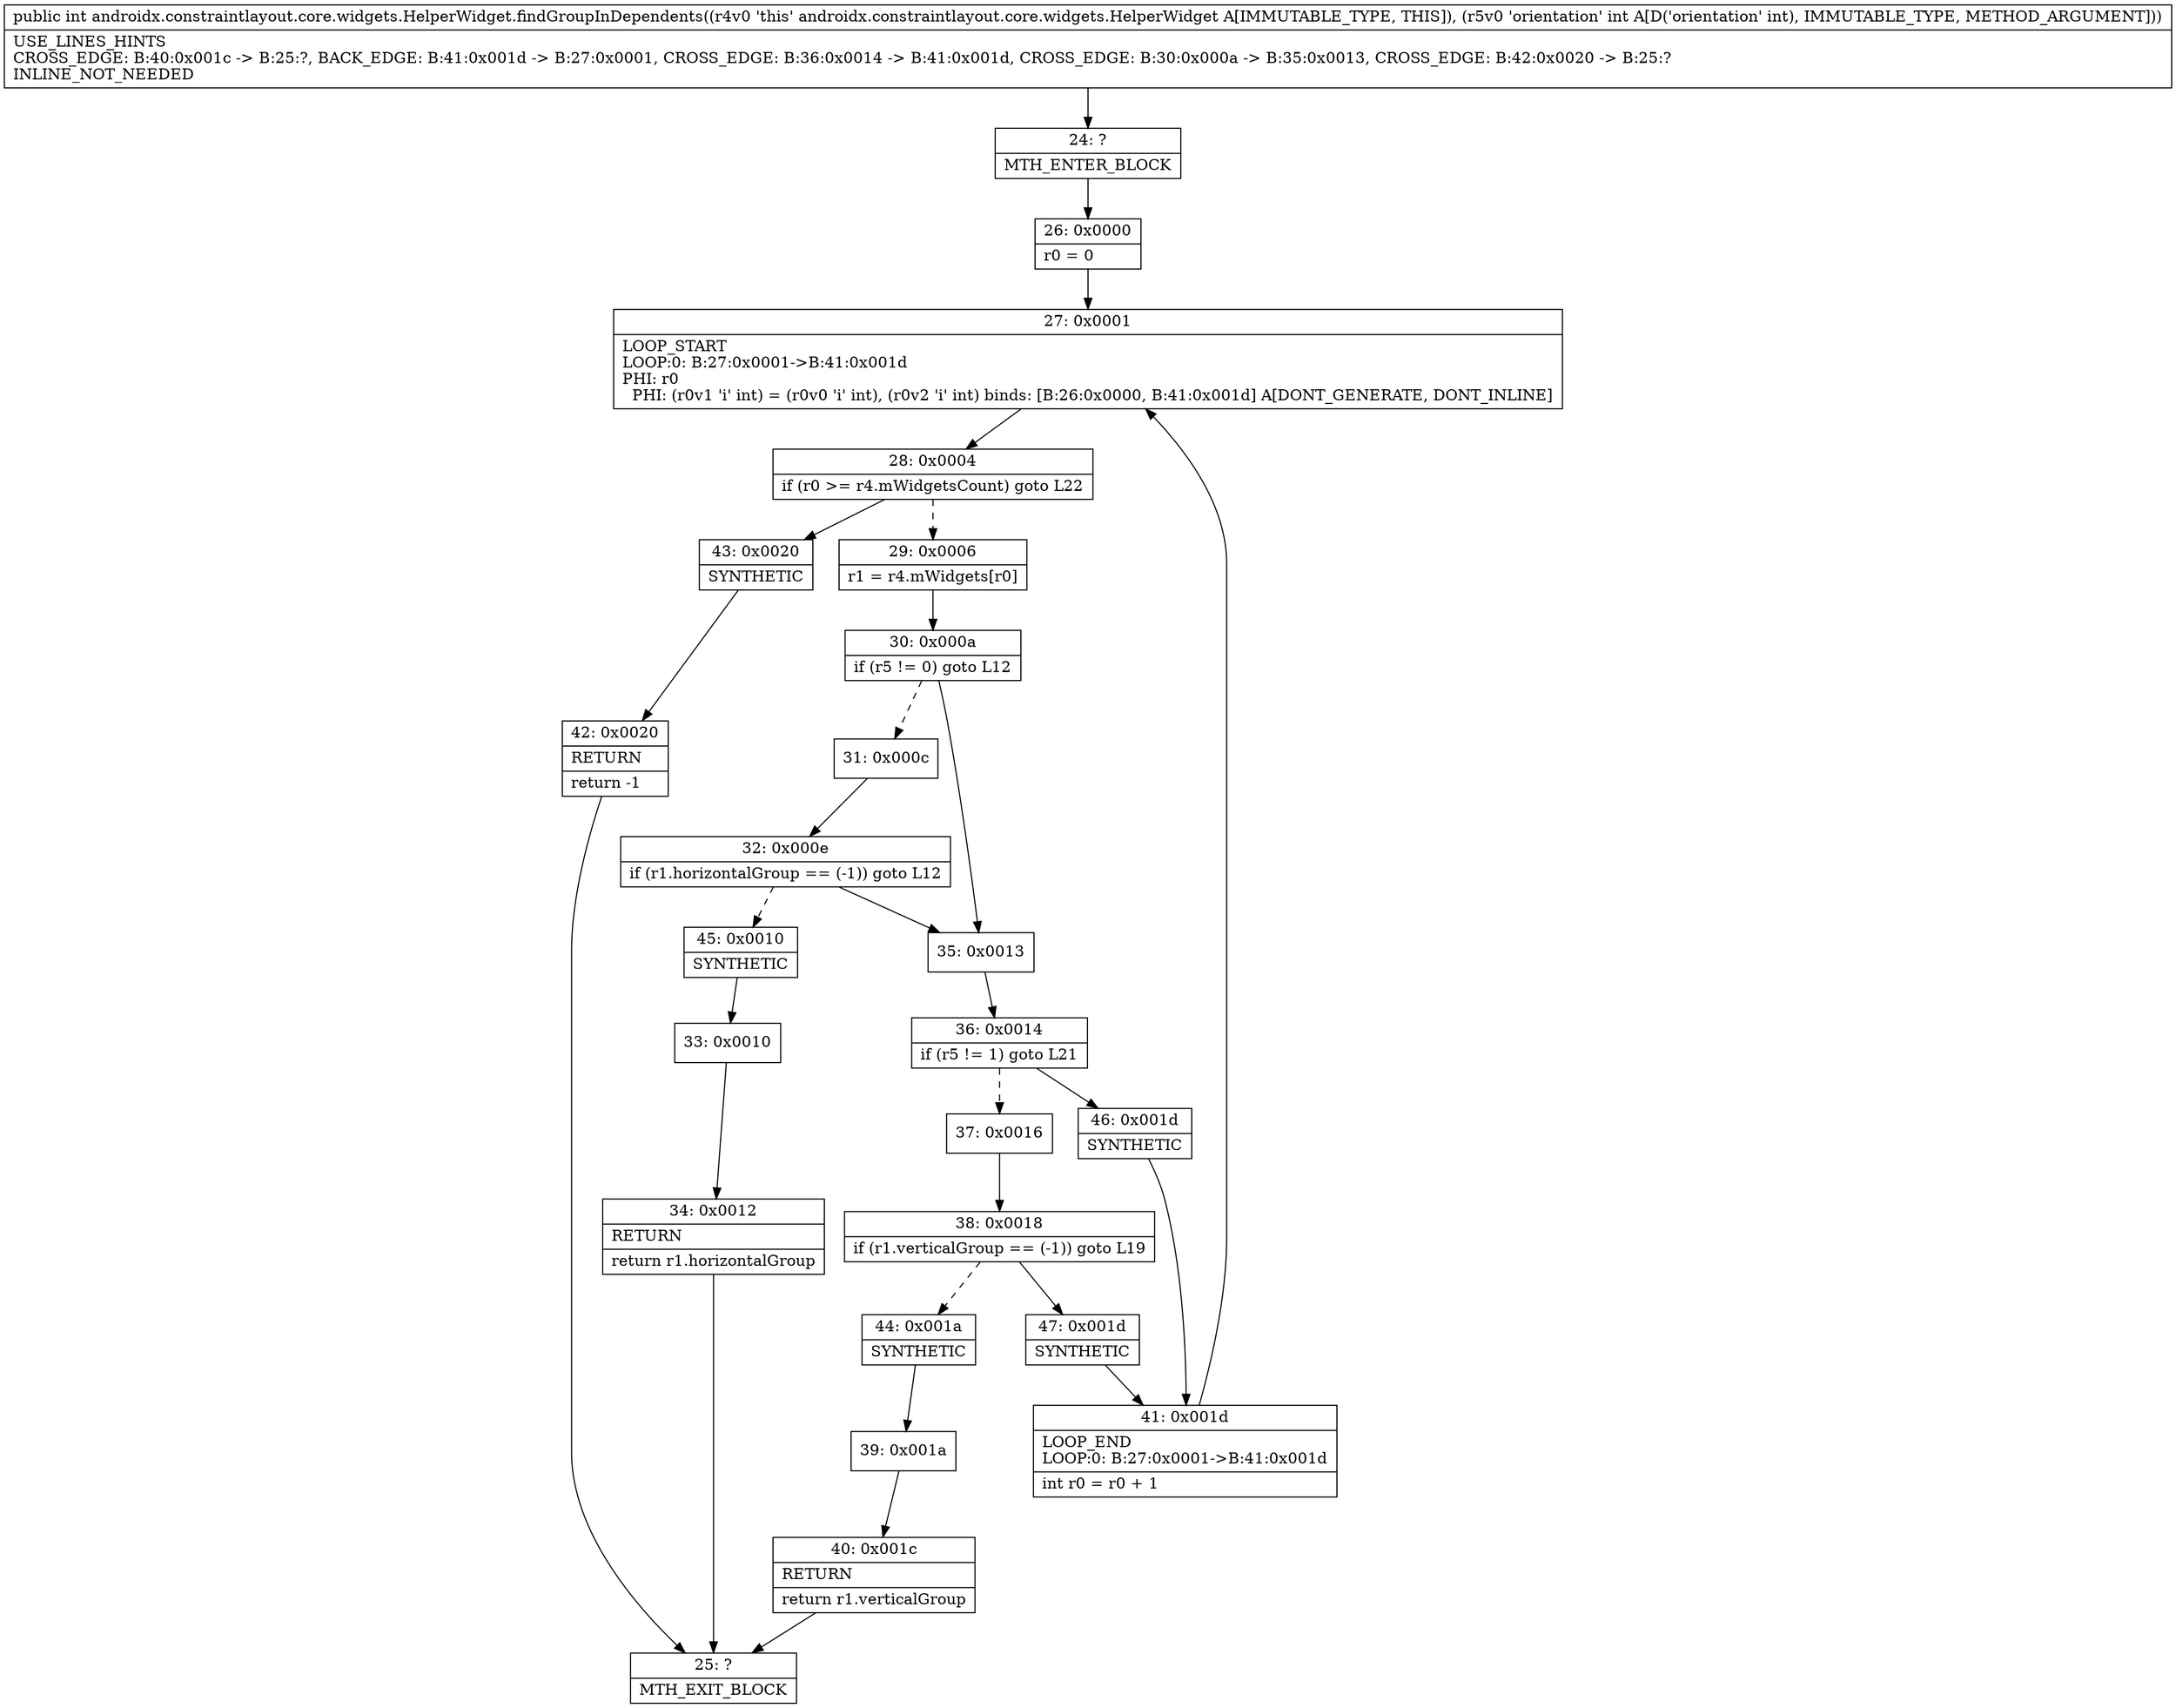 digraph "CFG forandroidx.constraintlayout.core.widgets.HelperWidget.findGroupInDependents(I)I" {
Node_24 [shape=record,label="{24\:\ ?|MTH_ENTER_BLOCK\l}"];
Node_26 [shape=record,label="{26\:\ 0x0000|r0 = 0\l}"];
Node_27 [shape=record,label="{27\:\ 0x0001|LOOP_START\lLOOP:0: B:27:0x0001\-\>B:41:0x001d\lPHI: r0 \l  PHI: (r0v1 'i' int) = (r0v0 'i' int), (r0v2 'i' int) binds: [B:26:0x0000, B:41:0x001d] A[DONT_GENERATE, DONT_INLINE]\l}"];
Node_28 [shape=record,label="{28\:\ 0x0004|if (r0 \>= r4.mWidgetsCount) goto L22\l}"];
Node_29 [shape=record,label="{29\:\ 0x0006|r1 = r4.mWidgets[r0]\l}"];
Node_30 [shape=record,label="{30\:\ 0x000a|if (r5 != 0) goto L12\l}"];
Node_31 [shape=record,label="{31\:\ 0x000c}"];
Node_32 [shape=record,label="{32\:\ 0x000e|if (r1.horizontalGroup == (\-1)) goto L12\l}"];
Node_45 [shape=record,label="{45\:\ 0x0010|SYNTHETIC\l}"];
Node_33 [shape=record,label="{33\:\ 0x0010}"];
Node_34 [shape=record,label="{34\:\ 0x0012|RETURN\l|return r1.horizontalGroup\l}"];
Node_25 [shape=record,label="{25\:\ ?|MTH_EXIT_BLOCK\l}"];
Node_35 [shape=record,label="{35\:\ 0x0013}"];
Node_36 [shape=record,label="{36\:\ 0x0014|if (r5 != 1) goto L21\l}"];
Node_37 [shape=record,label="{37\:\ 0x0016}"];
Node_38 [shape=record,label="{38\:\ 0x0018|if (r1.verticalGroup == (\-1)) goto L19\l}"];
Node_44 [shape=record,label="{44\:\ 0x001a|SYNTHETIC\l}"];
Node_39 [shape=record,label="{39\:\ 0x001a}"];
Node_40 [shape=record,label="{40\:\ 0x001c|RETURN\l|return r1.verticalGroup\l}"];
Node_47 [shape=record,label="{47\:\ 0x001d|SYNTHETIC\l}"];
Node_41 [shape=record,label="{41\:\ 0x001d|LOOP_END\lLOOP:0: B:27:0x0001\-\>B:41:0x001d\l|int r0 = r0 + 1\l}"];
Node_46 [shape=record,label="{46\:\ 0x001d|SYNTHETIC\l}"];
Node_43 [shape=record,label="{43\:\ 0x0020|SYNTHETIC\l}"];
Node_42 [shape=record,label="{42\:\ 0x0020|RETURN\l|return \-1\l}"];
MethodNode[shape=record,label="{public int androidx.constraintlayout.core.widgets.HelperWidget.findGroupInDependents((r4v0 'this' androidx.constraintlayout.core.widgets.HelperWidget A[IMMUTABLE_TYPE, THIS]), (r5v0 'orientation' int A[D('orientation' int), IMMUTABLE_TYPE, METHOD_ARGUMENT]))  | USE_LINES_HINTS\lCROSS_EDGE: B:40:0x001c \-\> B:25:?, BACK_EDGE: B:41:0x001d \-\> B:27:0x0001, CROSS_EDGE: B:36:0x0014 \-\> B:41:0x001d, CROSS_EDGE: B:30:0x000a \-\> B:35:0x0013, CROSS_EDGE: B:42:0x0020 \-\> B:25:?\lINLINE_NOT_NEEDED\l}"];
MethodNode -> Node_24;Node_24 -> Node_26;
Node_26 -> Node_27;
Node_27 -> Node_28;
Node_28 -> Node_29[style=dashed];
Node_28 -> Node_43;
Node_29 -> Node_30;
Node_30 -> Node_31[style=dashed];
Node_30 -> Node_35;
Node_31 -> Node_32;
Node_32 -> Node_35;
Node_32 -> Node_45[style=dashed];
Node_45 -> Node_33;
Node_33 -> Node_34;
Node_34 -> Node_25;
Node_35 -> Node_36;
Node_36 -> Node_37[style=dashed];
Node_36 -> Node_46;
Node_37 -> Node_38;
Node_38 -> Node_44[style=dashed];
Node_38 -> Node_47;
Node_44 -> Node_39;
Node_39 -> Node_40;
Node_40 -> Node_25;
Node_47 -> Node_41;
Node_41 -> Node_27;
Node_46 -> Node_41;
Node_43 -> Node_42;
Node_42 -> Node_25;
}

